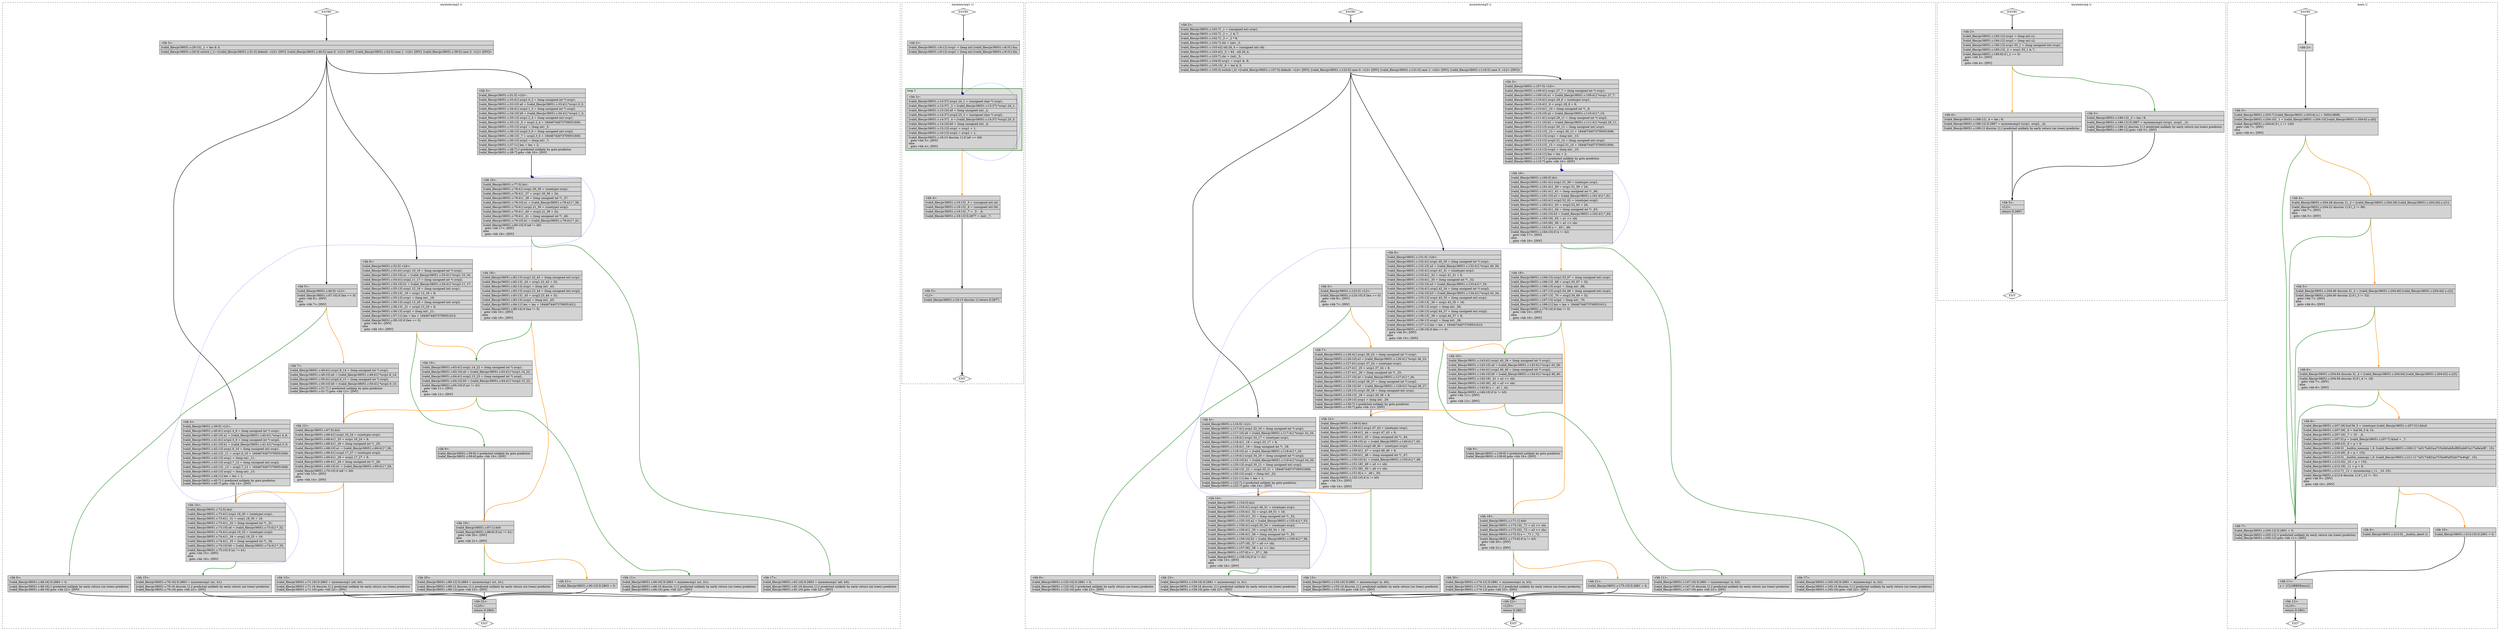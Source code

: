 digraph "a-pr38051.c.015t.cfg" {
overlap=false;
subgraph "cluster_mymemcmp2" {
	style="dashed";
	color="black";
	label="mymemcmp2 ()";
	fn_1_basic_block_0 [shape=Mdiamond,style=filled,fillcolor=white,label="ENTRY"];

	fn_1_basic_block_1 [shape=Mdiamond,style=filled,fillcolor=white,label="EXIT"];

	fn_1_basic_block_2 [shape=record,style=filled,fillcolor=lightgrey,label="{\<bb\ 2\>:\l\
|[valid_files/pr38051.c:29:15]\ _1\ =\ len\ &\ 3;\l\
|[valid_files/pr38051.c:29:3]\ switch\ (_1)\ \<[valid_files/pr38051.c:31:5]\ default:\ \<L0\>\ [INV],\ [valid_files/pr38051.c:46:5]\ case\ 0:\ \<L3\>\ [INV],\ [valid_files/pr38051.c:52:5]\ case\ 1:\ \<L6\>\ [INV],\ [valid_files/pr38051.c:39:5]\ case\ 3:\ \<L2\>\ [INV]\>\l\
}"];

	fn_1_basic_block_3 [shape=record,style=filled,fillcolor=lightgrey,label="{\<bb\ 3\>:\l\
|[valid_files/pr38051.c:31:5]\ \<L0\>:\l\
|[valid_files/pr38051.c:33:41]\ srcp1.0_2\ =\ (long\ unsigned\ int\ *)\ srcp1;\l\
|[valid_files/pr38051.c:33:10]\ a0\ =\ [valid_files/pr38051.c:33:41]\ *srcp1.0_2;\l\
|[valid_files/pr38051.c:34:41]\ srcp2.1_3\ =\ (long\ unsigned\ int\ *)\ srcp2;\l\
|[valid_files/pr38051.c:34:10]\ b0\ =\ [valid_files/pr38051.c:34:41]\ *srcp2.1_3;\l\
|[valid_files/pr38051.c:35:13]\ srcp1.2_4\ =\ (long\ unsigned\ int)\ srcp1;\l\
|[valid_files/pr38051.c:35:13]\ _5\ =\ srcp1.2_4\ +\ 18446744073709551600;\l\
|[valid_files/pr38051.c:35:13]\ srcp1\ =\ (long\ int)\ _5;\l\
|[valid_files/pr38051.c:36:13]\ srcp2.3_6\ =\ (long\ unsigned\ int)\ srcp2;\l\
|[valid_files/pr38051.c:36:13]\ _7\ =\ srcp2.3_6\ +\ 18446744073709551600;\l\
|[valid_files/pr38051.c:36:13]\ srcp2\ =\ (long\ int)\ _7;\l\
|[valid_files/pr38051.c:37:11]\ len\ =\ len\ +\ 2;\l\
|[valid_files/pr38051.c:38:7]\ //\ predicted\ unlikely\ by\ goto\ predictor.\l\
[valid_files/pr38051.c:38:7]\ goto\ \<bb\ 16\>;\ [INV]\l\
}"];

	fn_1_basic_block_4 [shape=record,style=filled,fillcolor=lightgrey,label="{\<bb\ 4\>:\l\
|[valid_files/pr38051.c:39:5]\ \<L2\>:\l\
|[valid_files/pr38051.c:40:41]\ srcp1.4_8\ =\ (long\ unsigned\ int\ *)\ srcp1;\l\
|[valid_files/pr38051.c:40:10]\ a1\ =\ [valid_files/pr38051.c:40:41]\ *srcp1.4_8;\l\
|[valid_files/pr38051.c:41:41]\ srcp2.5_9\ =\ (long\ unsigned\ int\ *)\ srcp2;\l\
|[valid_files/pr38051.c:41:10]\ b1\ =\ [valid_files/pr38051.c:41:41]\ *srcp2.5_9;\l\
|[valid_files/pr38051.c:42:13]\ srcp1.6_10\ =\ (long\ unsigned\ int)\ srcp1;\l\
|[valid_files/pr38051.c:42:13]\ _11\ =\ srcp1.6_10\ +\ 18446744073709551608;\l\
|[valid_files/pr38051.c:42:13]\ srcp1\ =\ (long\ int)\ _11;\l\
|[valid_files/pr38051.c:43:13]\ srcp2.7_12\ =\ (long\ unsigned\ int)\ srcp2;\l\
|[valid_files/pr38051.c:43:13]\ _13\ =\ srcp2.7_12\ +\ 18446744073709551608;\l\
|[valid_files/pr38051.c:43:13]\ srcp2\ =\ (long\ int)\ _13;\l\
|[valid_files/pr38051.c:44:11]\ len\ =\ len\ +\ 1;\l\
|[valid_files/pr38051.c:45:7]\ //\ predicted\ unlikely\ by\ goto\ predictor.\l\
[valid_files/pr38051.c:45:7]\ goto\ \<bb\ 14\>;\ [INV]\l\
}"];

	fn_1_basic_block_5 [shape=record,style=filled,fillcolor=lightgrey,label="{\<bb\ 5\>:\l\
|[valid_files/pr38051.c:46:5]\ \<L3\>:\l\
|[valid_files/pr38051.c:47:10]\ if\ (len\ ==\ 0)\l\
\ \ goto\ \<bb\ 6\>;\ [INV]\l\
else\l\
\ \ goto\ \<bb\ 7\>;\ [INV]\l\
}"];

	fn_1_basic_block_6 [shape=record,style=filled,fillcolor=lightgrey,label="{\<bb\ 6\>:\l\
|[valid_files/pr38051.c:48:16]\ D.2863\ =\ 0;\l\
|[valid_files/pr38051.c:48:16]\ //\ predicted\ unlikely\ by\ early\ return\ (on\ trees)\ predictor.\l\
[valid_files/pr38051.c:48:16]\ goto\ \<bb\ 22\>;\ [INV]\l\
}"];

	fn_1_basic_block_7 [shape=record,style=filled,fillcolor=lightgrey,label="{\<bb\ 7\>:\l\
|[valid_files/pr38051.c:49:41]\ srcp1.8_14\ =\ (long\ unsigned\ int\ *)\ srcp1;\l\
|[valid_files/pr38051.c:49:10]\ a0\ =\ [valid_files/pr38051.c:49:41]\ *srcp1.8_14;\l\
|[valid_files/pr38051.c:50:41]\ srcp2.9_15\ =\ (long\ unsigned\ int\ *)\ srcp2;\l\
|[valid_files/pr38051.c:50:10]\ b0\ =\ [valid_files/pr38051.c:50:41]\ *srcp2.9_15;\l\
|[valid_files/pr38051.c:51:7]\ //\ predicted\ unlikely\ by\ goto\ predictor.\l\
[valid_files/pr38051.c:51:7]\ goto\ \<bb\ 12\>;\ [INV]\l\
}"];

	fn_1_basic_block_8 [shape=record,style=filled,fillcolor=lightgrey,label="{\<bb\ 8\>:\l\
|[valid_files/pr38051.c:52:5]\ \<L6\>:\l\
|[valid_files/pr38051.c:53:41]\ srcp1.10_16\ =\ (long\ unsigned\ int\ *)\ srcp1;\l\
|[valid_files/pr38051.c:53:10]\ a1\ =\ [valid_files/pr38051.c:53:41]\ *srcp1.10_16;\l\
|[valid_files/pr38051.c:54:41]\ srcp2.11_17\ =\ (long\ unsigned\ int\ *)\ srcp2;\l\
|[valid_files/pr38051.c:54:10]\ b1\ =\ [valid_files/pr38051.c:54:41]\ *srcp2.11_17;\l\
|[valid_files/pr38051.c:55:13]\ srcp1.12_18\ =\ (long\ unsigned\ int)\ srcp1;\l\
|[valid_files/pr38051.c:55:13]\ _19\ =\ srcp1.12_18\ +\ 8;\l\
|[valid_files/pr38051.c:55:13]\ srcp1\ =\ (long\ int)\ _19;\l\
|[valid_files/pr38051.c:56:13]\ srcp2.13_20\ =\ (long\ unsigned\ int)\ srcp2;\l\
|[valid_files/pr38051.c:56:13]\ _21\ =\ srcp2.13_20\ +\ 8;\l\
|[valid_files/pr38051.c:56:13]\ srcp2\ =\ (long\ int)\ _21;\l\
|[valid_files/pr38051.c:57:11]\ len\ =\ len\ +\ 18446744073709551615;\l\
|[valid_files/pr38051.c:58:10]\ if\ (len\ ==\ 0)\l\
\ \ goto\ \<bb\ 9\>;\ [INV]\l\
else\l\
\ \ goto\ \<bb\ 10\>;\ [INV]\l\
}"];

	fn_1_basic_block_9 [shape=record,style=filled,fillcolor=lightgrey,label="{\<bb\ 9\>:\l\
|[valid_files/pr38051.c:59:9]\ //\ predicted\ unlikely\ by\ goto\ predictor.\l\
[valid_files/pr38051.c:59:9]\ goto\ \<bb\ 19\>;\ [INV]\l\
}"];

	fn_1_basic_block_10 [shape=record,style=filled,fillcolor=lightgrey,label="{\<bb\ 10\>:\l\
|[valid_files/pr38051.c:63:41]\ srcp1.14_22\ =\ (long\ unsigned\ int\ *)\ srcp1;\l\
|[valid_files/pr38051.c:63:10]\ a0\ =\ [valid_files/pr38051.c:63:41]\ *srcp1.14_22;\l\
|[valid_files/pr38051.c:64:41]\ srcp2.15_23\ =\ (long\ unsigned\ int\ *)\ srcp2;\l\
|[valid_files/pr38051.c:64:10]\ b0\ =\ [valid_files/pr38051.c:64:41]\ *srcp2.15_23;\l\
|[valid_files/pr38051.c:65:10]\ if\ (a1\ !=\ b1)\l\
\ \ goto\ \<bb\ 11\>;\ [INV]\l\
else\l\
\ \ goto\ \<bb\ 12\>;\ [INV]\l\
}"];

	fn_1_basic_block_11 [shape=record,style=filled,fillcolor=lightgrey,label="{\<bb\ 11\>:\l\
|[valid_files/pr38051.c:66:16]\ D.2863\ =\ mymemcmp1\ (a1,\ b1);\l\
|[valid_files/pr38051.c:66:16\ discrim\ 1]\ //\ predicted\ unlikely\ by\ early\ return\ (on\ trees)\ predictor.\l\
[valid_files/pr38051.c:66:16]\ goto\ \<bb\ 22\>;\ [INV]\l\
}"];

	fn_1_basic_block_12 [shape=record,style=filled,fillcolor=lightgrey,label="{\<bb\ 12\>:\l\
|[valid_files/pr38051.c:67:5]\ do3:\l\
|[valid_files/pr38051.c:68:41]\ srcp1.16_24\ =\ (sizetype)\ srcp1;\l\
|[valid_files/pr38051.c:68:41]\ _25\ =\ srcp1.16_24\ +\ 8;\l\
|[valid_files/pr38051.c:68:41]\ _26\ =\ (long\ unsigned\ int\ *)\ _25;\l\
|[valid_files/pr38051.c:68:10]\ a1\ =\ [valid_files/pr38051.c:68:41]\ *_26;\l\
|[valid_files/pr38051.c:69:41]\ srcp2.17_27\ =\ (sizetype)\ srcp2;\l\
|[valid_files/pr38051.c:69:41]\ _28\ =\ srcp2.17_27\ +\ 8;\l\
|[valid_files/pr38051.c:69:41]\ _29\ =\ (long\ unsigned\ int\ *)\ _28;\l\
|[valid_files/pr38051.c:69:10]\ b1\ =\ [valid_files/pr38051.c:69:41]\ *_29;\l\
|[valid_files/pr38051.c:70:10]\ if\ (a0\ !=\ b0)\l\
\ \ goto\ \<bb\ 13\>;\ [INV]\l\
else\l\
\ \ goto\ \<bb\ 14\>;\ [INV]\l\
}"];

	fn_1_basic_block_13 [shape=record,style=filled,fillcolor=lightgrey,label="{\<bb\ 13\>:\l\
|[valid_files/pr38051.c:71:16]\ D.2863\ =\ mymemcmp1\ (a0,\ b0);\l\
|[valid_files/pr38051.c:71:16\ discrim\ 1]\ //\ predicted\ unlikely\ by\ early\ return\ (on\ trees)\ predictor.\l\
[valid_files/pr38051.c:71:16]\ goto\ \<bb\ 22\>;\ [INV]\l\
}"];

	fn_1_basic_block_14 [shape=record,style=filled,fillcolor=lightgrey,label="{\<bb\ 14\>:\l\
|[valid_files/pr38051.c:72:5]\ do2:\l\
|[valid_files/pr38051.c:73:41]\ srcp1.18_30\ =\ (sizetype)\ srcp1;\l\
|[valid_files/pr38051.c:73:41]\ _31\ =\ srcp1.18_30\ +\ 16;\l\
|[valid_files/pr38051.c:73:41]\ _32\ =\ (long\ unsigned\ int\ *)\ _31;\l\
|[valid_files/pr38051.c:73:10]\ a0\ =\ [valid_files/pr38051.c:73:41]\ *_32;\l\
|[valid_files/pr38051.c:74:41]\ srcp2.19_33\ =\ (sizetype)\ srcp2;\l\
|[valid_files/pr38051.c:74:41]\ _34\ =\ srcp2.19_33\ +\ 16;\l\
|[valid_files/pr38051.c:74:41]\ _35\ =\ (long\ unsigned\ int\ *)\ _34;\l\
|[valid_files/pr38051.c:74:10]\ b0\ =\ [valid_files/pr38051.c:74:41]\ *_35;\l\
|[valid_files/pr38051.c:75:10]\ if\ (a1\ !=\ b1)\l\
\ \ goto\ \<bb\ 15\>;\ [INV]\l\
else\l\
\ \ goto\ \<bb\ 16\>;\ [INV]\l\
}"];

	fn_1_basic_block_15 [shape=record,style=filled,fillcolor=lightgrey,label="{\<bb\ 15\>:\l\
|[valid_files/pr38051.c:76:16]\ D.2863\ =\ mymemcmp1\ (a1,\ b1);\l\
|[valid_files/pr38051.c:76:16\ discrim\ 1]\ //\ predicted\ unlikely\ by\ early\ return\ (on\ trees)\ predictor.\l\
[valid_files/pr38051.c:76:16]\ goto\ \<bb\ 22\>;\ [INV]\l\
}"];

	fn_1_basic_block_16 [shape=record,style=filled,fillcolor=lightgrey,label="{\<bb\ 16\>:\l\
|[valid_files/pr38051.c:77:5]\ do1:\l\
|[valid_files/pr38051.c:78:41]\ srcp1.20_36\ =\ (sizetype)\ srcp1;\l\
|[valid_files/pr38051.c:78:41]\ _37\ =\ srcp1.20_36\ +\ 24;\l\
|[valid_files/pr38051.c:78:41]\ _38\ =\ (long\ unsigned\ int\ *)\ _37;\l\
|[valid_files/pr38051.c:78:10]\ a1\ =\ [valid_files/pr38051.c:78:41]\ *_38;\l\
|[valid_files/pr38051.c:79:41]\ srcp2.21_39\ =\ (sizetype)\ srcp2;\l\
|[valid_files/pr38051.c:79:41]\ _40\ =\ srcp2.21_39\ +\ 24;\l\
|[valid_files/pr38051.c:79:41]\ _41\ =\ (long\ unsigned\ int\ *)\ _40;\l\
|[valid_files/pr38051.c:79:10]\ b1\ =\ [valid_files/pr38051.c:79:41]\ *_41;\l\
|[valid_files/pr38051.c:80:10]\ if\ (a0\ !=\ b0)\l\
\ \ goto\ \<bb\ 17\>;\ [INV]\l\
else\l\
\ \ goto\ \<bb\ 18\>;\ [INV]\l\
}"];

	fn_1_basic_block_17 [shape=record,style=filled,fillcolor=lightgrey,label="{\<bb\ 17\>:\l\
|[valid_files/pr38051.c:81:16]\ D.2863\ =\ mymemcmp1\ (a0,\ b0);\l\
|[valid_files/pr38051.c:81:16\ discrim\ 1]\ //\ predicted\ unlikely\ by\ early\ return\ (on\ trees)\ predictor.\l\
[valid_files/pr38051.c:81:16]\ goto\ \<bb\ 22\>;\ [INV]\l\
}"];

	fn_1_basic_block_18 [shape=record,style=filled,fillcolor=lightgrey,label="{\<bb\ 18\>:\l\
|[valid_files/pr38051.c:82:13]\ srcp1.22_42\ =\ (long\ unsigned\ int)\ srcp1;\l\
|[valid_files/pr38051.c:82:13]\ _43\ =\ srcp1.22_42\ +\ 32;\l\
|[valid_files/pr38051.c:82:13]\ srcp1\ =\ (long\ int)\ _43;\l\
|[valid_files/pr38051.c:83:13]\ srcp2.23_44\ =\ (long\ unsigned\ int)\ srcp2;\l\
|[valid_files/pr38051.c:83:13]\ _45\ =\ srcp2.23_44\ +\ 32;\l\
|[valid_files/pr38051.c:83:13]\ srcp2\ =\ (long\ int)\ _45;\l\
|[valid_files/pr38051.c:84:11]\ len\ =\ len\ +\ 18446744073709551612;\l\
|[valid_files/pr38051.c:86:14]\ if\ (len\ !=\ 0)\l\
\ \ goto\ \<bb\ 10\>;\ [INV]\l\
else\l\
\ \ goto\ \<bb\ 19\>;\ [INV]\l\
}"];

	fn_1_basic_block_19 [shape=record,style=filled,fillcolor=lightgrey,label="{\<bb\ 19\>:\l\
|[valid_files/pr38051.c:87:1]\ do0:\l\
|[valid_files/pr38051.c:88:6]\ if\ (a1\ !=\ b1)\l\
\ \ goto\ \<bb\ 20\>;\ [INV]\l\
else\l\
\ \ goto\ \<bb\ 21\>;\ [INV]\l\
}"];

	fn_1_basic_block_20 [shape=record,style=filled,fillcolor=lightgrey,label="{\<bb\ 20\>:\l\
|[valid_files/pr38051.c:89:12]\ D.2863\ =\ mymemcmp1\ (a1,\ b1);\l\
|[valid_files/pr38051.c:89:12\ discrim\ 1]\ //\ predicted\ unlikely\ by\ early\ return\ (on\ trees)\ predictor.\l\
[valid_files/pr38051.c:89:12]\ goto\ \<bb\ 22\>;\ [INV]\l\
}"];

	fn_1_basic_block_21 [shape=record,style=filled,fillcolor=lightgrey,label="{\<bb\ 21\>:\l\
|[valid_files/pr38051.c:90:10]\ D.2863\ =\ 0;\l\
}"];

	fn_1_basic_block_22 [shape=record,style=filled,fillcolor=lightgrey,label="{\<bb\ 22\>:\l\
|\<L25\>:\l\
|return\ D.2863;\l\
}"];

	fn_1_basic_block_0:s -> fn_1_basic_block_2:n [style="solid,bold",color=black,weight=100,constraint=true];
	fn_1_basic_block_2:s -> fn_1_basic_block_3:n [style="solid,bold",color=black,weight=10,constraint=true];
	fn_1_basic_block_2:s -> fn_1_basic_block_5:n [style="solid,bold",color=black,weight=10,constraint=true];
	fn_1_basic_block_2:s -> fn_1_basic_block_8:n [style="solid,bold",color=black,weight=10,constraint=true];
	fn_1_basic_block_2:s -> fn_1_basic_block_4:n [style="solid,bold",color=black,weight=10,constraint=true];
	fn_1_basic_block_3:s -> fn_1_basic_block_16:n [style="solid,bold",color=black,weight=100,constraint=true];
	fn_1_basic_block_4:s -> fn_1_basic_block_14:n [style="solid,bold",color=black,weight=100,constraint=true];
	fn_1_basic_block_5:s -> fn_1_basic_block_6:n [style="solid,bold",color=forestgreen,weight=10,constraint=true];
	fn_1_basic_block_5:s -> fn_1_basic_block_7:n [style="solid,bold",color=darkorange,weight=10,constraint=true];
	fn_1_basic_block_6:s -> fn_1_basic_block_22:n [style="solid,bold",color=black,weight=100,constraint=true];
	fn_1_basic_block_7:s -> fn_1_basic_block_12:n [style="solid,bold",color=black,weight=100,constraint=true];
	fn_1_basic_block_8:s -> fn_1_basic_block_9:n [style="solid,bold",color=forestgreen,weight=10,constraint=true];
	fn_1_basic_block_8:s -> fn_1_basic_block_10:n [style="solid,bold",color=darkorange,weight=10,constraint=true];
	fn_1_basic_block_9:s -> fn_1_basic_block_19:n [style="solid,bold",color=black,weight=100,constraint=true];
	fn_1_basic_block_10:s -> fn_1_basic_block_11:n [style="solid,bold",color=forestgreen,weight=10,constraint=true];
	fn_1_basic_block_10:s -> fn_1_basic_block_12:n [style="solid,bold",color=darkorange,weight=10,constraint=true];
	fn_1_basic_block_11:s -> fn_1_basic_block_22:n [style="solid,bold",color=black,weight=100,constraint=true];
	fn_1_basic_block_12:s -> fn_1_basic_block_13:n [style="solid,bold",color=forestgreen,weight=10,constraint=true];
	fn_1_basic_block_12:s -> fn_1_basic_block_14:n [style="solid,bold",color=darkorange,weight=10,constraint=true];
	fn_1_basic_block_13:s -> fn_1_basic_block_22:n [style="solid,bold",color=black,weight=100,constraint=true];
	fn_1_basic_block_14:s -> fn_1_basic_block_15:n [style="solid,bold",color=forestgreen,weight=10,constraint=true];
	fn_1_basic_block_14:s -> fn_1_basic_block_16:n [style="dotted,bold",color=blue,weight=10,constraint=false];
	fn_1_basic_block_15:s -> fn_1_basic_block_22:n [style="solid,bold",color=black,weight=100,constraint=true];
	fn_1_basic_block_16:s -> fn_1_basic_block_17:n [style="solid,bold",color=forestgreen,weight=10,constraint=true];
	fn_1_basic_block_16:s -> fn_1_basic_block_18:n [style="solid,bold",color=darkorange,weight=10,constraint=true];
	fn_1_basic_block_17:s -> fn_1_basic_block_22:n [style="solid,bold",color=black,weight=100,constraint=true];
	fn_1_basic_block_18:s -> fn_1_basic_block_10:n [style="solid,bold",color=forestgreen,weight=10,constraint=true];
	fn_1_basic_block_18:s -> fn_1_basic_block_19:n [style="solid,bold",color=darkorange,weight=10,constraint=true];
	fn_1_basic_block_19:s -> fn_1_basic_block_20:n [style="solid,bold",color=forestgreen,weight=10,constraint=true];
	fn_1_basic_block_19:s -> fn_1_basic_block_21:n [style="solid,bold",color=darkorange,weight=10,constraint=true];
	fn_1_basic_block_20:s -> fn_1_basic_block_22:n [style="solid,bold",color=black,weight=100,constraint=true];
	fn_1_basic_block_21:s -> fn_1_basic_block_22:n [style="solid,bold",color=black,weight=100,constraint=true];
	fn_1_basic_block_22:s -> fn_1_basic_block_1:n [style="solid,bold",color=black,weight=10,constraint=true];
	fn_1_basic_block_0:s -> fn_1_basic_block_1:n [style="invis",constraint=true];
}
subgraph "cluster_mymemcmp1" {
	style="dashed";
	color="black";
	label="mymemcmp1 ()";
	subgraph cluster_0_1 {
	style="filled";
	color="darkgreen";
	fillcolor="grey88";
	label="loop 1";
	labeljust=l;
	penwidth=2;
	fn_0_basic_block_3 [shape=record,style=filled,fillcolor=lightgrey,label="{\<bb\ 3\>:\l\
|[valid_files/pr38051.c:13:37]\ srcp1.24_1\ =\ (unsigned\ char\ *)\ srcp1;\l\
|[valid_files/pr38051.c:13:37]\ _2\ =\ [valid_files/pr38051.c:13:37]\ *srcp1.24_1;\l\
|[valid_files/pr38051.c:13:10]\ a0\ =\ (long\ unsigned\ int)\ _2;\l\
|[valid_files/pr38051.c:14:37]\ srcp2.25_3\ =\ (unsigned\ char\ *)\ srcp2;\l\
|[valid_files/pr38051.c:14:37]\ _4\ =\ [valid_files/pr38051.c:14:37]\ *srcp2.25_3;\l\
|[valid_files/pr38051.c:14:10]\ b0\ =\ (long\ unsigned\ int)\ _4;\l\
|[valid_files/pr38051.c:15:13]\ srcp1\ =\ srcp1\ +\ 1;\l\
|[valid_files/pr38051.c:16:13]\ srcp2\ =\ srcp2\ +\ 1;\l\
|[valid_files/pr38051.c:18:13\ discrim\ 1]\ if\ (a0\ ==\ b0)\l\
\ \ goto\ \<bb\ 3\>;\ [INV]\l\
else\l\
\ \ goto\ \<bb\ 4\>;\ [INV]\l\
}"];

	}
	fn_0_basic_block_0 [shape=Mdiamond,style=filled,fillcolor=white,label="ENTRY"];

	fn_0_basic_block_1 [shape=Mdiamond,style=filled,fillcolor=white,label="EXIT"];

	fn_0_basic_block_2 [shape=record,style=filled,fillcolor=lightgrey,label="{\<bb\ 2\>:\l\
|[valid_files/pr38051.c:8:12]\ srcp1\ =\ (long\ int)\ [valid_files/pr38051.c:8:31]\ &a;\l\
|[valid_files/pr38051.c:9:12]\ srcp2\ =\ (long\ int)\ [valid_files/pr38051.c:9:31]\ &b;\l\
}"];

	fn_0_basic_block_4 [shape=record,style=filled,fillcolor=lightgrey,label="{\<bb\ 4\>:\l\
|[valid_files/pr38051.c:19:13]\ _5\ =\ (unsigned\ int)\ a0;\l\
|[valid_files/pr38051.c:19:13]\ _6\ =\ (unsigned\ int)\ b0;\l\
|[valid_files/pr38051.c:19:13]\ _7\ =\ _5\ -\ _6;\l\
|[valid_files/pr38051.c:19:13]\ D.2877\ =\ (int)\ _7;\l\
}"];

	fn_0_basic_block_5 [shape=record,style=filled,fillcolor=lightgrey,label="{\<bb\ 5\>:\l\
|\<L2\>:\l\
|[valid_files/pr38051.c:19:13\ discrim\ 1]\ return\ D.2877;\l\
}"];

	fn_0_basic_block_0:s -> fn_0_basic_block_2:n [style="solid,bold",color=black,weight=100,constraint=true];
	fn_0_basic_block_2:s -> fn_0_basic_block_3:n [style="solid,bold",color=black,weight=100,constraint=true];
	fn_0_basic_block_3:s -> fn_0_basic_block_3:n [style="dotted,bold",color=blue,weight=10,constraint=false];
	fn_0_basic_block_3:s -> fn_0_basic_block_4:n [style="solid,bold",color=darkorange,weight=10,constraint=true];
	fn_0_basic_block_4:s -> fn_0_basic_block_5:n [style="solid,bold",color=black,weight=100,constraint=true];
	fn_0_basic_block_5:s -> fn_0_basic_block_1:n [style="solid,bold",color=black,weight=10,constraint=true];
	fn_0_basic_block_0:s -> fn_0_basic_block_1:n [style="invis",constraint=true];
}
subgraph "cluster_mymemcmp3" {
	style="dashed";
	color="black";
	label="mymemcmp3 ()";
	fn_2_basic_block_0 [shape=Mdiamond,style=filled,fillcolor=white,label="ENTRY"];

	fn_2_basic_block_1 [shape=Mdiamond,style=filled,fillcolor=white,label="EXIT"];

	fn_2_basic_block_2 [shape=record,style=filled,fillcolor=lightgrey,label="{\<bb\ 2\>:\l\
|[valid_files/pr38051.c:102:7]\ _1\ =\ (unsigned\ int)\ srcp1;\l\
|[valid_files/pr38051.c:102:7]\ _2\ =\ _1\ &\ 7;\l\
|[valid_files/pr38051.c:102:7]\ _3\ =\ _2\ *\ 8;\l\
|[valid_files/pr38051.c:102:7]\ shl\ =\ (int)\ _3;\l\
|[valid_files/pr38051.c:103:42]\ shl.26_4\ =\ (unsigned\ int)\ shl;\l\
|[valid_files/pr38051.c:103:42]\ _5\ =\ 64\ -\ shl.26_4;\l\
|[valid_files/pr38051.c:103:7]\ shr\ =\ (int)\ _5;\l\
|[valid_files/pr38051.c:104:9]\ srcp1\ =\ srcp1\ &\ -8;\l\
|[valid_files/pr38051.c:105:15]\ _6\ =\ len\ &\ 3;\l\
|[valid_files/pr38051.c:105:3]\ switch\ (_6)\ \<[valid_files/pr38051.c:107:5]\ default:\ \<L0\>\ [INV],\ [valid_files/pr38051.c:123:5]\ case\ 0:\ \<L3\>\ [INV],\ [valid_files/pr38051.c:131:5]\ case\ 1:\ \<L6\>\ [INV],\ [valid_files/pr38051.c:116:5]\ case\ 3:\ \<L2\>\ [INV]\>\l\
}"];

	fn_2_basic_block_3 [shape=record,style=filled,fillcolor=lightgrey,label="{\<bb\ 3\>:\l\
|[valid_files/pr38051.c:107:5]\ \<L0\>:\l\
|[valid_files/pr38051.c:109:41]\ srcp1.27_7\ =\ (long\ unsigned\ int\ *)\ srcp1;\l\
|[valid_files/pr38051.c:109:10]\ a1\ =\ [valid_files/pr38051.c:109:41]\ *srcp1.27_7;\l\
|[valid_files/pr38051.c:110:41]\ srcp1.28_8\ =\ (sizetype)\ srcp1;\l\
|[valid_files/pr38051.c:110:41]\ _9\ =\ srcp1.28_8\ +\ 8;\l\
|[valid_files/pr38051.c:110:41]\ _10\ =\ (long\ unsigned\ int\ *)\ _9;\l\
|[valid_files/pr38051.c:110:10]\ a2\ =\ [valid_files/pr38051.c:110:41]\ *_10;\l\
|[valid_files/pr38051.c:111:41]\ srcp2.29_11\ =\ (long\ unsigned\ int\ *)\ srcp2;\l\
|[valid_files/pr38051.c:111:10]\ b2\ =\ [valid_files/pr38051.c:111:41]\ *srcp2.29_11;\l\
|[valid_files/pr38051.c:112:13]\ srcp1.30_12\ =\ (long\ unsigned\ int)\ srcp1;\l\
|[valid_files/pr38051.c:112:13]\ _13\ =\ srcp1.30_12\ +\ 18446744073709551608;\l\
|[valid_files/pr38051.c:112:13]\ srcp1\ =\ (long\ int)\ _13;\l\
|[valid_files/pr38051.c:113:13]\ srcp2.31_14\ =\ (long\ unsigned\ int)\ srcp2;\l\
|[valid_files/pr38051.c:113:13]\ _15\ =\ srcp2.31_14\ +\ 18446744073709551600;\l\
|[valid_files/pr38051.c:113:13]\ srcp2\ =\ (long\ int)\ _15;\l\
|[valid_files/pr38051.c:114:11]\ len\ =\ len\ +\ 2;\l\
|[valid_files/pr38051.c:115:7]\ //\ predicted\ unlikely\ by\ goto\ predictor.\l\
[valid_files/pr38051.c:115:7]\ goto\ \<bb\ 16\>;\ [INV]\l\
}"];

	fn_2_basic_block_4 [shape=record,style=filled,fillcolor=lightgrey,label="{\<bb\ 4\>:\l\
|[valid_files/pr38051.c:116:5]\ \<L2\>:\l\
|[valid_files/pr38051.c:117:41]\ srcp1.32_16\ =\ (long\ unsigned\ int\ *)\ srcp1;\l\
|[valid_files/pr38051.c:117:10]\ a0\ =\ [valid_files/pr38051.c:117:41]\ *srcp1.32_16;\l\
|[valid_files/pr38051.c:118:41]\ srcp1.33_17\ =\ (sizetype)\ srcp1;\l\
|[valid_files/pr38051.c:118:41]\ _18\ =\ srcp1.33_17\ +\ 8;\l\
|[valid_files/pr38051.c:118:41]\ _19\ =\ (long\ unsigned\ int\ *)\ _18;\l\
|[valid_files/pr38051.c:118:10]\ a1\ =\ [valid_files/pr38051.c:118:41]\ *_19;\l\
|[valid_files/pr38051.c:119:41]\ srcp2.34_20\ =\ (long\ unsigned\ int\ *)\ srcp2;\l\
|[valid_files/pr38051.c:119:10]\ b1\ =\ [valid_files/pr38051.c:119:41]\ *srcp2.34_20;\l\
|[valid_files/pr38051.c:120:13]\ srcp2.35_21\ =\ (long\ unsigned\ int)\ srcp2;\l\
|[valid_files/pr38051.c:120:13]\ _22\ =\ srcp2.35_21\ +\ 18446744073709551608;\l\
|[valid_files/pr38051.c:120:13]\ srcp2\ =\ (long\ int)\ _22;\l\
|[valid_files/pr38051.c:121:11]\ len\ =\ len\ +\ 1;\l\
|[valid_files/pr38051.c:122:7]\ //\ predicted\ unlikely\ by\ goto\ predictor.\l\
[valid_files/pr38051.c:122:7]\ goto\ \<bb\ 14\>;\ [INV]\l\
}"];

	fn_2_basic_block_5 [shape=record,style=filled,fillcolor=lightgrey,label="{\<bb\ 5\>:\l\
|[valid_files/pr38051.c:123:5]\ \<L3\>:\l\
|[valid_files/pr38051.c:124:10]\ if\ (len\ ==\ 0)\l\
\ \ goto\ \<bb\ 6\>;\ [INV]\l\
else\l\
\ \ goto\ \<bb\ 7\>;\ [INV]\l\
}"];

	fn_2_basic_block_6 [shape=record,style=filled,fillcolor=lightgrey,label="{\<bb\ 6\>:\l\
|[valid_files/pr38051.c:125:16]\ D.2881\ =\ 0;\l\
|[valid_files/pr38051.c:125:16]\ //\ predicted\ unlikely\ by\ early\ return\ (on\ trees)\ predictor.\l\
[valid_files/pr38051.c:125:16]\ goto\ \<bb\ 22\>;\ [INV]\l\
}"];

	fn_2_basic_block_7 [shape=record,style=filled,fillcolor=lightgrey,label="{\<bb\ 7\>:\l\
|[valid_files/pr38051.c:126:41]\ srcp1.36_23\ =\ (long\ unsigned\ int\ *)\ srcp1;\l\
|[valid_files/pr38051.c:126:10]\ a3\ =\ [valid_files/pr38051.c:126:41]\ *srcp1.36_23;\l\
|[valid_files/pr38051.c:127:41]\ srcp1.37_24\ =\ (sizetype)\ srcp1;\l\
|[valid_files/pr38051.c:127:41]\ _25\ =\ srcp1.37_24\ +\ 8;\l\
|[valid_files/pr38051.c:127:41]\ _26\ =\ (long\ unsigned\ int\ *)\ _25;\l\
|[valid_files/pr38051.c:127:10]\ a0\ =\ [valid_files/pr38051.c:127:41]\ *_26;\l\
|[valid_files/pr38051.c:128:41]\ srcp2.38_27\ =\ (long\ unsigned\ int\ *)\ srcp2;\l\
|[valid_files/pr38051.c:128:10]\ b0\ =\ [valid_files/pr38051.c:128:41]\ *srcp2.38_27;\l\
|[valid_files/pr38051.c:129:13]\ srcp1.39_28\ =\ (long\ unsigned\ int)\ srcp1;\l\
|[valid_files/pr38051.c:129:13]\ _29\ =\ srcp1.39_28\ +\ 8;\l\
|[valid_files/pr38051.c:129:13]\ srcp1\ =\ (long\ int)\ _29;\l\
|[valid_files/pr38051.c:130:7]\ //\ predicted\ unlikely\ by\ goto\ predictor.\l\
[valid_files/pr38051.c:130:7]\ goto\ \<bb\ 12\>;\ [INV]\l\
}"];

	fn_2_basic_block_8 [shape=record,style=filled,fillcolor=lightgrey,label="{\<bb\ 8\>:\l\
|[valid_files/pr38051.c:131:5]\ \<L6\>:\l\
|[valid_files/pr38051.c:132:41]\ srcp1.40_30\ =\ (long\ unsigned\ int\ *)\ srcp1;\l\
|[valid_files/pr38051.c:132:10]\ a2\ =\ [valid_files/pr38051.c:132:41]\ *srcp1.40_30;\l\
|[valid_files/pr38051.c:133:41]\ srcp1.41_31\ =\ (sizetype)\ srcp1;\l\
|[valid_files/pr38051.c:133:41]\ _32\ =\ srcp1.41_31\ +\ 8;\l\
|[valid_files/pr38051.c:133:41]\ _33\ =\ (long\ unsigned\ int\ *)\ _32;\l\
|[valid_files/pr38051.c:133:10]\ a3\ =\ [valid_files/pr38051.c:133:41]\ *_33;\l\
|[valid_files/pr38051.c:134:41]\ srcp2.42_34\ =\ (long\ unsigned\ int\ *)\ srcp2;\l\
|[valid_files/pr38051.c:134:10]\ b3\ =\ [valid_files/pr38051.c:134:41]\ *srcp2.42_34;\l\
|[valid_files/pr38051.c:135:13]\ srcp1.43_35\ =\ (long\ unsigned\ int)\ srcp1;\l\
|[valid_files/pr38051.c:135:13]\ _36\ =\ srcp1.43_35\ +\ 16;\l\
|[valid_files/pr38051.c:135:13]\ srcp1\ =\ (long\ int)\ _36;\l\
|[valid_files/pr38051.c:136:13]\ srcp2.44_37\ =\ (long\ unsigned\ int)\ srcp2;\l\
|[valid_files/pr38051.c:136:13]\ _38\ =\ srcp2.44_37\ +\ 8;\l\
|[valid_files/pr38051.c:136:13]\ srcp2\ =\ (long\ int)\ _38;\l\
|[valid_files/pr38051.c:137:11]\ len\ =\ len\ +\ 18446744073709551615;\l\
|[valid_files/pr38051.c:138:10]\ if\ (len\ ==\ 0)\l\
\ \ goto\ \<bb\ 9\>;\ [INV]\l\
else\l\
\ \ goto\ \<bb\ 10\>;\ [INV]\l\
}"];

	fn_2_basic_block_9 [shape=record,style=filled,fillcolor=lightgrey,label="{\<bb\ 9\>:\l\
|[valid_files/pr38051.c:139:9]\ //\ predicted\ unlikely\ by\ goto\ predictor.\l\
[valid_files/pr38051.c:139:9]\ goto\ \<bb\ 19\>;\ [INV]\l\
}"];

	fn_2_basic_block_10 [shape=record,style=filled,fillcolor=lightgrey,label="{\<bb\ 10\>:\l\
|[valid_files/pr38051.c:143:41]\ srcp1.45_39\ =\ (long\ unsigned\ int\ *)\ srcp1;\l\
|[valid_files/pr38051.c:143:10]\ a0\ =\ [valid_files/pr38051.c:143:41]\ *srcp1.45_39;\l\
|[valid_files/pr38051.c:144:41]\ srcp2.46_40\ =\ (long\ unsigned\ int\ *)\ srcp2;\l\
|[valid_files/pr38051.c:144:10]\ b0\ =\ [valid_files/pr38051.c:144:41]\ *srcp2.46_40;\l\
|[valid_files/pr38051.c:145:18]\ _41\ =\ a2\ \>\>\ shl;\l\
|[valid_files/pr38051.c:145:36]\ _42\ =\ a3\ \<\<\ shr;\l\
|[valid_files/pr38051.c:145:9]\ x\ =\ _41\ \|\ _42;\l\
|[valid_files/pr38051.c:146:10]\ if\ (x\ !=\ b3)\l\
\ \ goto\ \<bb\ 11\>;\ [INV]\l\
else\l\
\ \ goto\ \<bb\ 12\>;\ [INV]\l\
}"];

	fn_2_basic_block_11 [shape=record,style=filled,fillcolor=lightgrey,label="{\<bb\ 11\>:\l\
|[valid_files/pr38051.c:147:16]\ D.2881\ =\ mymemcmp1\ (x,\ b3);\l\
|[valid_files/pr38051.c:147:16\ discrim\ 1]\ //\ predicted\ unlikely\ by\ early\ return\ (on\ trees)\ predictor.\l\
[valid_files/pr38051.c:147:16]\ goto\ \<bb\ 22\>;\ [INV]\l\
}"];

	fn_2_basic_block_12 [shape=record,style=filled,fillcolor=lightgrey,label="{\<bb\ 12\>:\l\
|[valid_files/pr38051.c:148:5]\ do3:\l\
|[valid_files/pr38051.c:149:41]\ srcp1.47_43\ =\ (sizetype)\ srcp1;\l\
|[valid_files/pr38051.c:149:41]\ _44\ =\ srcp1.47_43\ +\ 8;\l\
|[valid_files/pr38051.c:149:41]\ _45\ =\ (long\ unsigned\ int\ *)\ _44;\l\
|[valid_files/pr38051.c:149:10]\ a1\ =\ [valid_files/pr38051.c:149:41]\ *_45;\l\
|[valid_files/pr38051.c:150:41]\ srcp2.48_46\ =\ (sizetype)\ srcp2;\l\
|[valid_files/pr38051.c:150:41]\ _47\ =\ srcp2.48_46\ +\ 8;\l\
|[valid_files/pr38051.c:150:41]\ _48\ =\ (long\ unsigned\ int\ *)\ _47;\l\
|[valid_files/pr38051.c:150:10]\ b1\ =\ [valid_files/pr38051.c:150:41]\ *_48;\l\
|[valid_files/pr38051.c:151:18]\ _49\ =\ a3\ \>\>\ shl;\l\
|[valid_files/pr38051.c:151:36]\ _50\ =\ a0\ \<\<\ shr;\l\
|[valid_files/pr38051.c:151:9]\ x\ =\ _49\ \|\ _50;\l\
|[valid_files/pr38051.c:152:10]\ if\ (x\ !=\ b0)\l\
\ \ goto\ \<bb\ 13\>;\ [INV]\l\
else\l\
\ \ goto\ \<bb\ 14\>;\ [INV]\l\
}"];

	fn_2_basic_block_13 [shape=record,style=filled,fillcolor=lightgrey,label="{\<bb\ 13\>:\l\
|[valid_files/pr38051.c:153:16]\ D.2881\ =\ mymemcmp1\ (x,\ b0);\l\
|[valid_files/pr38051.c:153:16\ discrim\ 1]\ //\ predicted\ unlikely\ by\ early\ return\ (on\ trees)\ predictor.\l\
[valid_files/pr38051.c:153:16]\ goto\ \<bb\ 22\>;\ [INV]\l\
}"];

	fn_2_basic_block_14 [shape=record,style=filled,fillcolor=lightgrey,label="{\<bb\ 14\>:\l\
|[valid_files/pr38051.c:154:5]\ do2:\l\
|[valid_files/pr38051.c:155:41]\ srcp1.49_51\ =\ (sizetype)\ srcp1;\l\
|[valid_files/pr38051.c:155:41]\ _52\ =\ srcp1.49_51\ +\ 16;\l\
|[valid_files/pr38051.c:155:41]\ _53\ =\ (long\ unsigned\ int\ *)\ _52;\l\
|[valid_files/pr38051.c:155:10]\ a2\ =\ [valid_files/pr38051.c:155:41]\ *_53;\l\
|[valid_files/pr38051.c:156:41]\ srcp2.50_54\ =\ (sizetype)\ srcp2;\l\
|[valid_files/pr38051.c:156:41]\ _55\ =\ srcp2.50_54\ +\ 16;\l\
|[valid_files/pr38051.c:156:41]\ _56\ =\ (long\ unsigned\ int\ *)\ _55;\l\
|[valid_files/pr38051.c:156:10]\ b2\ =\ [valid_files/pr38051.c:156:41]\ *_56;\l\
|[valid_files/pr38051.c:157:18]\ _57\ =\ a0\ \>\>\ shl;\l\
|[valid_files/pr38051.c:157:36]\ _58\ =\ a1\ \<\<\ shr;\l\
|[valid_files/pr38051.c:157:9]\ x\ =\ _57\ \|\ _58;\l\
|[valid_files/pr38051.c:158:10]\ if\ (x\ !=\ b1)\l\
\ \ goto\ \<bb\ 15\>;\ [INV]\l\
else\l\
\ \ goto\ \<bb\ 16\>;\ [INV]\l\
}"];

	fn_2_basic_block_15 [shape=record,style=filled,fillcolor=lightgrey,label="{\<bb\ 15\>:\l\
|[valid_files/pr38051.c:159:16]\ D.2881\ =\ mymemcmp1\ (x,\ b1);\l\
|[valid_files/pr38051.c:159:16\ discrim\ 1]\ //\ predicted\ unlikely\ by\ early\ return\ (on\ trees)\ predictor.\l\
[valid_files/pr38051.c:159:16]\ goto\ \<bb\ 22\>;\ [INV]\l\
}"];

	fn_2_basic_block_16 [shape=record,style=filled,fillcolor=lightgrey,label="{\<bb\ 16\>:\l\
|[valid_files/pr38051.c:160:5]\ do1:\l\
|[valid_files/pr38051.c:161:41]\ srcp1.51_59\ =\ (sizetype)\ srcp1;\l\
|[valid_files/pr38051.c:161:41]\ _60\ =\ srcp1.51_59\ +\ 24;\l\
|[valid_files/pr38051.c:161:41]\ _61\ =\ (long\ unsigned\ int\ *)\ _60;\l\
|[valid_files/pr38051.c:161:10]\ a3\ =\ [valid_files/pr38051.c:161:41]\ *_61;\l\
|[valid_files/pr38051.c:162:41]\ srcp2.52_62\ =\ (sizetype)\ srcp2;\l\
|[valid_files/pr38051.c:162:41]\ _63\ =\ srcp2.52_62\ +\ 24;\l\
|[valid_files/pr38051.c:162:41]\ _64\ =\ (long\ unsigned\ int\ *)\ _63;\l\
|[valid_files/pr38051.c:162:10]\ b3\ =\ [valid_files/pr38051.c:162:41]\ *_64;\l\
|[valid_files/pr38051.c:163:18]\ _65\ =\ a1\ \>\>\ shl;\l\
|[valid_files/pr38051.c:163:36]\ _66\ =\ a2\ \<\<\ shr;\l\
|[valid_files/pr38051.c:163:9]\ x\ =\ _65\ \|\ _66;\l\
|[valid_files/pr38051.c:164:10]\ if\ (x\ !=\ b2)\l\
\ \ goto\ \<bb\ 17\>;\ [INV]\l\
else\l\
\ \ goto\ \<bb\ 18\>;\ [INV]\l\
}"];

	fn_2_basic_block_17 [shape=record,style=filled,fillcolor=lightgrey,label="{\<bb\ 17\>:\l\
|[valid_files/pr38051.c:165:16]\ D.2881\ =\ mymemcmp1\ (x,\ b2);\l\
|[valid_files/pr38051.c:165:16\ discrim\ 1]\ //\ predicted\ unlikely\ by\ early\ return\ (on\ trees)\ predictor.\l\
[valid_files/pr38051.c:165:16]\ goto\ \<bb\ 22\>;\ [INV]\l\
}"];

	fn_2_basic_block_18 [shape=record,style=filled,fillcolor=lightgrey,label="{\<bb\ 18\>:\l\
|[valid_files/pr38051.c:166:13]\ srcp1.53_67\ =\ (long\ unsigned\ int)\ srcp1;\l\
|[valid_files/pr38051.c:166:13]\ _68\ =\ srcp1.53_67\ +\ 32;\l\
|[valid_files/pr38051.c:166:13]\ srcp1\ =\ (long\ int)\ _68;\l\
|[valid_files/pr38051.c:167:13]\ srcp2.54_69\ =\ (long\ unsigned\ int)\ srcp2;\l\
|[valid_files/pr38051.c:167:13]\ _70\ =\ srcp2.54_69\ +\ 32;\l\
|[valid_files/pr38051.c:167:13]\ srcp2\ =\ (long\ int)\ _70;\l\
|[valid_files/pr38051.c:168:11]\ len\ =\ len\ +\ 18446744073709551612;\l\
|[valid_files/pr38051.c:170:14]\ if\ (len\ !=\ 0)\l\
\ \ goto\ \<bb\ 10\>;\ [INV]\l\
else\l\
\ \ goto\ \<bb\ 19\>;\ [INV]\l\
}"];

	fn_2_basic_block_19 [shape=record,style=filled,fillcolor=lightgrey,label="{\<bb\ 19\>:\l\
|[valid_files/pr38051.c:171:1]\ do0:\l\
|[valid_files/pr38051.c:172:14]\ _71\ =\ a2\ \>\>\ shl;\l\
|[valid_files/pr38051.c:172:32]\ _72\ =\ a3\ \<\<\ shr;\l\
|[valid_files/pr38051.c:172:5]\ x\ =\ _71\ \|\ _72;\l\
|[valid_files/pr38051.c:173:6]\ if\ (x\ !=\ b3)\l\
\ \ goto\ \<bb\ 20\>;\ [INV]\l\
else\l\
\ \ goto\ \<bb\ 21\>;\ [INV]\l\
}"];

	fn_2_basic_block_20 [shape=record,style=filled,fillcolor=lightgrey,label="{\<bb\ 20\>:\l\
|[valid_files/pr38051.c:174:12]\ D.2881\ =\ mymemcmp1\ (x,\ b3);\l\
|[valid_files/pr38051.c:174:12\ discrim\ 1]\ //\ predicted\ unlikely\ by\ early\ return\ (on\ trees)\ predictor.\l\
[valid_files/pr38051.c:174:12]\ goto\ \<bb\ 22\>;\ [INV]\l\
}"];

	fn_2_basic_block_21 [shape=record,style=filled,fillcolor=lightgrey,label="{\<bb\ 21\>:\l\
|[valid_files/pr38051.c:175:10]\ D.2881\ =\ 0;\l\
}"];

	fn_2_basic_block_22 [shape=record,style=filled,fillcolor=lightgrey,label="{\<bb\ 22\>:\l\
|\<L25\>:\l\
|return\ D.2881;\l\
}"];

	fn_2_basic_block_0:s -> fn_2_basic_block_2:n [style="solid,bold",color=black,weight=100,constraint=true];
	fn_2_basic_block_2:s -> fn_2_basic_block_3:n [style="solid,bold",color=black,weight=10,constraint=true];
	fn_2_basic_block_2:s -> fn_2_basic_block_5:n [style="solid,bold",color=black,weight=10,constraint=true];
	fn_2_basic_block_2:s -> fn_2_basic_block_8:n [style="solid,bold",color=black,weight=10,constraint=true];
	fn_2_basic_block_2:s -> fn_2_basic_block_4:n [style="solid,bold",color=black,weight=10,constraint=true];
	fn_2_basic_block_3:s -> fn_2_basic_block_16:n [style="solid,bold",color=black,weight=100,constraint=true];
	fn_2_basic_block_4:s -> fn_2_basic_block_14:n [style="solid,bold",color=black,weight=100,constraint=true];
	fn_2_basic_block_5:s -> fn_2_basic_block_6:n [style="solid,bold",color=forestgreen,weight=10,constraint=true];
	fn_2_basic_block_5:s -> fn_2_basic_block_7:n [style="solid,bold",color=darkorange,weight=10,constraint=true];
	fn_2_basic_block_6:s -> fn_2_basic_block_22:n [style="solid,bold",color=black,weight=100,constraint=true];
	fn_2_basic_block_7:s -> fn_2_basic_block_12:n [style="solid,bold",color=black,weight=100,constraint=true];
	fn_2_basic_block_8:s -> fn_2_basic_block_9:n [style="solid,bold",color=forestgreen,weight=10,constraint=true];
	fn_2_basic_block_8:s -> fn_2_basic_block_10:n [style="solid,bold",color=darkorange,weight=10,constraint=true];
	fn_2_basic_block_9:s -> fn_2_basic_block_19:n [style="solid,bold",color=black,weight=100,constraint=true];
	fn_2_basic_block_10:s -> fn_2_basic_block_11:n [style="solid,bold",color=forestgreen,weight=10,constraint=true];
	fn_2_basic_block_10:s -> fn_2_basic_block_12:n [style="solid,bold",color=darkorange,weight=10,constraint=true];
	fn_2_basic_block_11:s -> fn_2_basic_block_22:n [style="solid,bold",color=black,weight=100,constraint=true];
	fn_2_basic_block_12:s -> fn_2_basic_block_13:n [style="solid,bold",color=forestgreen,weight=10,constraint=true];
	fn_2_basic_block_12:s -> fn_2_basic_block_14:n [style="solid,bold",color=darkorange,weight=10,constraint=true];
	fn_2_basic_block_13:s -> fn_2_basic_block_22:n [style="solid,bold",color=black,weight=100,constraint=true];
	fn_2_basic_block_14:s -> fn_2_basic_block_15:n [style="solid,bold",color=forestgreen,weight=10,constraint=true];
	fn_2_basic_block_14:s -> fn_2_basic_block_16:n [style="dotted,bold",color=blue,weight=10,constraint=false];
	fn_2_basic_block_15:s -> fn_2_basic_block_22:n [style="solid,bold",color=black,weight=100,constraint=true];
	fn_2_basic_block_16:s -> fn_2_basic_block_17:n [style="solid,bold",color=forestgreen,weight=10,constraint=true];
	fn_2_basic_block_16:s -> fn_2_basic_block_18:n [style="solid,bold",color=darkorange,weight=10,constraint=true];
	fn_2_basic_block_17:s -> fn_2_basic_block_22:n [style="solid,bold",color=black,weight=100,constraint=true];
	fn_2_basic_block_18:s -> fn_2_basic_block_10:n [style="solid,bold",color=forestgreen,weight=10,constraint=true];
	fn_2_basic_block_18:s -> fn_2_basic_block_19:n [style="solid,bold",color=darkorange,weight=10,constraint=true];
	fn_2_basic_block_19:s -> fn_2_basic_block_20:n [style="solid,bold",color=forestgreen,weight=10,constraint=true];
	fn_2_basic_block_19:s -> fn_2_basic_block_21:n [style="solid,bold",color=darkorange,weight=10,constraint=true];
	fn_2_basic_block_20:s -> fn_2_basic_block_22:n [style="solid,bold",color=black,weight=100,constraint=true];
	fn_2_basic_block_21:s -> fn_2_basic_block_22:n [style="solid,bold",color=black,weight=100,constraint=true];
	fn_2_basic_block_22:s -> fn_2_basic_block_1:n [style="solid,bold",color=black,weight=10,constraint=true];
	fn_2_basic_block_0:s -> fn_2_basic_block_1:n [style="invis",constraint=true];
}
subgraph "cluster_mymemcmp" {
	style="dashed";
	color="black";
	label="mymemcmp ()";
	fn_3_basic_block_0 [shape=Mdiamond,style=filled,fillcolor=white,label="ENTRY"];

	fn_3_basic_block_1 [shape=Mdiamond,style=filled,fillcolor=white,label="EXIT"];

	fn_3_basic_block_2 [shape=record,style=filled,fillcolor=lightgrey,label="{\<bb\ 2\>:\l\
|[valid_files/pr38051.c:183:12]\ srcp1\ =\ (long\ int)\ s1;\l\
|[valid_files/pr38051.c:184:12]\ srcp2\ =\ (long\ int)\ s2;\l\
|[valid_files/pr38051.c:185:13]\ srcp1.55_1\ =\ (long\ unsigned\ int)\ srcp1;\l\
|[valid_files/pr38051.c:185:13]\ _2\ =\ srcp1.55_1\ &\ 7;\l\
|[valid_files/pr38051.c:185:6]\ if\ (_2\ ==\ 0)\l\
\ \ goto\ \<bb\ 3\>;\ [INV]\l\
else\l\
\ \ goto\ \<bb\ 4\>;\ [INV]\l\
}"];

	fn_3_basic_block_3 [shape=record,style=filled,fillcolor=lightgrey,label="{\<bb\ 3\>:\l\
|[valid_files/pr38051.c:186:12]\ _3\ =\ len\ /\ 8;\l\
|[valid_files/pr38051.c:186:12]\ D.2897\ =\ mymemcmp2\ (srcp1,\ srcp2,\ _3);\l\
|[valid_files/pr38051.c:186:12\ discrim\ 1]\ //\ predicted\ unlikely\ by\ early\ return\ (on\ trees)\ predictor.\l\
[valid_files/pr38051.c:186:12]\ goto\ \<bb\ 5\>;\ [INV]\l\
}"];

	fn_3_basic_block_4 [shape=record,style=filled,fillcolor=lightgrey,label="{\<bb\ 4\>:\l\
|[valid_files/pr38051.c:188:12]\ _4\ =\ len\ /\ 8;\l\
|[valid_files/pr38051.c:188:12]\ D.2897\ =\ mymemcmp3\ (srcp1,\ srcp2,\ _4);\l\
|[valid_files/pr38051.c:188:12\ discrim\ 1]\ //\ predicted\ unlikely\ by\ early\ return\ (on\ trees)\ predictor.\l\
}"];

	fn_3_basic_block_5 [shape=record,style=filled,fillcolor=lightgrey,label="{\<bb\ 5\>:\l\
|\<L2\>:\l\
|return\ D.2897;\l\
}"];

	fn_3_basic_block_0:s -> fn_3_basic_block_2:n [style="solid,bold",color=black,weight=100,constraint=true];
	fn_3_basic_block_2:s -> fn_3_basic_block_3:n [style="solid,bold",color=forestgreen,weight=10,constraint=true];
	fn_3_basic_block_2:s -> fn_3_basic_block_4:n [style="solid,bold",color=darkorange,weight=10,constraint=true];
	fn_3_basic_block_3:s -> fn_3_basic_block_5:n [style="solid,bold",color=black,weight=100,constraint=true];
	fn_3_basic_block_4:s -> fn_3_basic_block_5:n [style="solid,bold",color=black,weight=100,constraint=true];
	fn_3_basic_block_5:s -> fn_3_basic_block_1:n [style="solid,bold",color=black,weight=10,constraint=true];
	fn_3_basic_block_0:s -> fn_3_basic_block_1:n [style="invis",constraint=true];
}
subgraph "cluster_main" {
	style="dashed";
	color="black";
	label="main ()";
	fn_4_basic_block_0 [shape=Mdiamond,style=filled,fillcolor=white,label="ENTRY"];

	fn_4_basic_block_1 [shape=Mdiamond,style=filled,fillcolor=white,label="EXIT"];

	fn_4_basic_block_2 [shape=record,style=filled,fillcolor=lightgrey,label="{\<bb\ 2\>:\l\
}"];

	fn_4_basic_block_3 [shape=record,style=filled,fillcolor=lightgrey,label="{\<bb\ 3\>:\l\
|[valid_files/pr38051.c:203:7]\ [valid_files/pr38051.c:203:4]\ u.l\ =\ 305419896;\l\
|[valid_files/pr38051.c:204:10]\ _1\ =\ [valid_files/pr38051.c:204:10]\ [valid_files/pr38051.c:204:8]\ u.c[0];\l\
|[valid_files/pr38051.c:204:6]\ if\ (_1\ !=\ 120)\l\
\ \ goto\ \<bb\ 7\>;\ [INV]\l\
else\l\
\ \ goto\ \<bb\ 4\>;\ [INV]\l\
}"];

	fn_4_basic_block_4 [shape=record,style=filled,fillcolor=lightgrey,label="{\<bb\ 4\>:\l\
|[valid_files/pr38051.c:204:28\ discrim\ 1]\ _2\ =\ [valid_files/pr38051.c:204:28]\ [valid_files/pr38051.c:204:26]\ u.c[1];\l\
|[valid_files/pr38051.c:204:22\ discrim\ 1]\ if\ (_2\ !=\ 86)\l\
\ \ goto\ \<bb\ 7\>;\ [INV]\l\
else\l\
\ \ goto\ \<bb\ 5\>;\ [INV]\l\
}"];

	fn_4_basic_block_5 [shape=record,style=filled,fillcolor=lightgrey,label="{\<bb\ 5\>:\l\
|[valid_files/pr38051.c:204:46\ discrim\ 2]\ _3\ =\ [valid_files/pr38051.c:204:46]\ [valid_files/pr38051.c:204:44]\ u.c[2];\l\
|[valid_files/pr38051.c:204:40\ discrim\ 2]\ if\ (_3\ !=\ 52)\l\
\ \ goto\ \<bb\ 7\>;\ [INV]\l\
else\l\
\ \ goto\ \<bb\ 6\>;\ [INV]\l\
}"];

	fn_4_basic_block_6 [shape=record,style=filled,fillcolor=lightgrey,label="{\<bb\ 6\>:\l\
|[valid_files/pr38051.c:204:64\ discrim\ 3]\ _4\ =\ [valid_files/pr38051.c:204:64]\ [valid_files/pr38051.c:204:62]\ u.c[3];\l\
|[valid_files/pr38051.c:204:58\ discrim\ 3]\ if\ (_4\ !=\ 18)\l\
\ \ goto\ \<bb\ 7\>;\ [INV]\l\
else\l\
\ \ goto\ \<bb\ 8\>;\ [INV]\l\
}"];

	fn_4_basic_block_7 [shape=record,style=filled,fillcolor=lightgrey,label="{\<bb\ 7\>:\l\
|[valid_files/pr38051.c:205:12]\ D.2901\ =\ 0;\l\
|[valid_files/pr38051.c:205:12]\ //\ predicted\ unlikely\ by\ early\ return\ (on\ trees)\ predictor.\l\
[valid_files/pr38051.c:205:12]\ goto\ \<bb\ 11\>;\ [INV]\l\
}"];

	fn_4_basic_block_8 [shape=record,style=filled,fillcolor=lightgrey,label="{\<bb\ 8\>:\l\
|[valid_files/pr38051.c:207:36]\ buf.56_5\ =\ (sizetype)\ [valid_files/pr38051.c:207:31]\ &buf;\l\
|[valid_files/pr38051.c:207:36]\ _6\ =\ buf.56_5\ &\ 15;\l\
|[valid_files/pr38051.c:207:16]\ _7\ =\ 16\ -\ _6;\l\
|[valid_files/pr38051.c:207:5]\ p\ =\ [valid_files/pr38051.c:207:7]\ &buf\ +\ _7;\l\
|[valid_files/pr38051.c:208:23]\ _8\ =\ p\ +\ 9;\l\
|[valid_files/pr38051.c:208:3]\ __builtin_memcpy\ (_8,\ [valid_files/pr38051.c:209:1]\ \"\\x017\\x82\\xa7UI\\x9d\\xbf\\xf8D\\xb6U\\x17\\x8e\\xf9\",\ 15);\l\
|[valid_files/pr38051.c:210:29]\ _9\ =\ p\ +\ 152;\l\
|[valid_files/pr38051.c:210:3]\ __builtin_memcpy\ (_9,\ [valid_files/pr38051.c:211:1]\ \"\\x017\\x82\\xa7UI\\xd0\\xf3\\xb7*m#qIj\",\ 15);\l\
|[valid_files/pr38051.c:212:32]\ _10\ =\ p\ +\ 152;\l\
|[valid_files/pr38051.c:212:19]\ _11\ =\ p\ +\ 9;\l\
|[valid_files/pr38051.c:212:7]\ _12\ =\ mymemcmp\ (_11,\ _10,\ 33);\l\
|[valid_files/pr38051.c:212:6\ discrim\ 1]\ if\ (_12\ !=\ -51)\l\
\ \ goto\ \<bb\ 9\>;\ [INV]\l\
else\l\
\ \ goto\ \<bb\ 10\>;\ [INV]\l\
}"];

	fn_4_basic_block_9 [shape=record,style=filled,fillcolor=lightgrey,label="{\<bb\ 9\>:\l\
|[valid_files/pr38051.c:213:5]\ __builtin_abort\ ();\l\
}"];

	fn_4_basic_block_10 [shape=record,style=filled,fillcolor=lightgrey,label="{\<bb\ 10\>:\l\
|[valid_files/pr38051.c:214:10]\ D.2901\ =\ 0;\l\
}"];

	fn_4_basic_block_11 [shape=record,style=filled,fillcolor=lightgrey,label="{\<bb\ 11\>:\l\
|u\ =\ \{CLOBBER(eos)\};\l\
}"];

	fn_4_basic_block_12 [shape=record,style=filled,fillcolor=lightgrey,label="{\<bb\ 12\>:\l\
|\<L10\>:\l\
|return\ D.2901;\l\
}"];

	fn_4_basic_block_0:s -> fn_4_basic_block_2:n [style="solid,bold",color=black,weight=100,constraint=true];
	fn_4_basic_block_2:s -> fn_4_basic_block_3:n [style="solid,bold",color=black,weight=100,constraint=true];
	fn_4_basic_block_3:s -> fn_4_basic_block_7:n [style="solid,bold",color=forestgreen,weight=10,constraint=true];
	fn_4_basic_block_3:s -> fn_4_basic_block_4:n [style="solid,bold",color=darkorange,weight=10,constraint=true];
	fn_4_basic_block_4:s -> fn_4_basic_block_7:n [style="solid,bold",color=forestgreen,weight=10,constraint=true];
	fn_4_basic_block_4:s -> fn_4_basic_block_5:n [style="solid,bold",color=darkorange,weight=10,constraint=true];
	fn_4_basic_block_5:s -> fn_4_basic_block_7:n [style="solid,bold",color=forestgreen,weight=10,constraint=true];
	fn_4_basic_block_5:s -> fn_4_basic_block_6:n [style="solid,bold",color=darkorange,weight=10,constraint=true];
	fn_4_basic_block_6:s -> fn_4_basic_block_7:n [style="solid,bold",color=forestgreen,weight=10,constraint=true];
	fn_4_basic_block_6:s -> fn_4_basic_block_8:n [style="solid,bold",color=darkorange,weight=10,constraint=true];
	fn_4_basic_block_7:s -> fn_4_basic_block_11:n [style="solid,bold",color=black,weight=100,constraint=true];
	fn_4_basic_block_8:s -> fn_4_basic_block_9:n [style="solid,bold",color=forestgreen,weight=10,constraint=true];
	fn_4_basic_block_8:s -> fn_4_basic_block_10:n [style="solid,bold",color=darkorange,weight=10,constraint=true];
	fn_4_basic_block_10:s -> fn_4_basic_block_11:n [style="solid,bold",color=black,weight=100,constraint=true];
	fn_4_basic_block_11:s -> fn_4_basic_block_12:n [style="solid,bold",color=black,weight=100,constraint=true];
	fn_4_basic_block_12:s -> fn_4_basic_block_1:n [style="solid,bold",color=black,weight=10,constraint=true];
	fn_4_basic_block_0:s -> fn_4_basic_block_1:n [style="invis",constraint=true];
}
}

